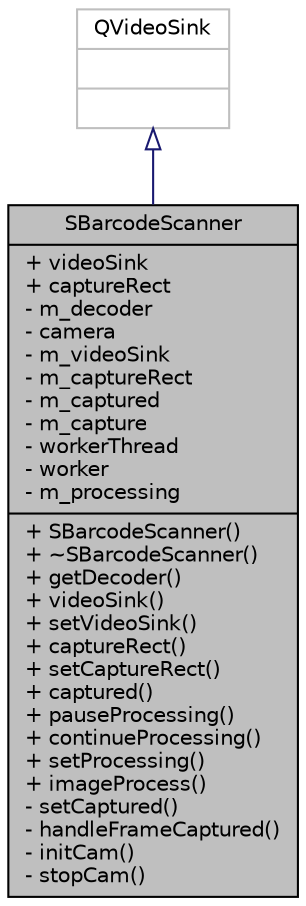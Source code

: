 digraph "SBarcodeScanner"
{
 // INTERACTIVE_SVG=YES
 // LATEX_PDF_SIZE
  edge [fontname="Helvetica",fontsize="10",labelfontname="Helvetica",labelfontsize="10"];
  node [fontname="Helvetica",fontsize="10",shape=record];
  Node1 [label="{SBarcodeScanner\n|+ videoSink\l+ captureRect\l- m_decoder\l- camera\l- m_videoSink\l- m_captureRect\l- m_captured\l- m_capture\l- workerThread\l- worker\l- m_processing\l|+ SBarcodeScanner()\l+ ~SBarcodeScanner()\l+ getDecoder()\l+ videoSink()\l+ setVideoSink()\l+ captureRect()\l+ setCaptureRect()\l+ captured()\l+ pauseProcessing()\l+ continueProcessing()\l+ setProcessing()\l+ imageProcess()\l- setCaptured()\l- handleFrameCaptured()\l- initCam()\l- stopCam()\l}",height=0.2,width=0.4,color="black", fillcolor="grey75", style="filled", fontcolor="black",tooltip="The SBarcodeScanner class is a custom class that allows image processing with the cooperation of QML ..."];
  Node2 -> Node1 [dir="back",color="midnightblue",fontsize="10",style="solid",arrowtail="onormal",fontname="Helvetica"];
  Node2 [label="{QVideoSink\n||}",height=0.2,width=0.4,color="grey75", fillcolor="white", style="filled",tooltip=" "];
}
